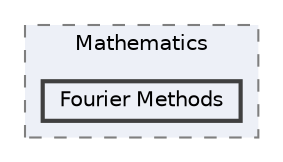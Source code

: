 digraph "C:/GIT 2/numerics/.NET 8.0/Numerics/Mathematics/Fourier Methods"
{
 // LATEX_PDF_SIZE
  bgcolor="transparent";
  edge [fontname=Helvetica,fontsize=10,labelfontname=Helvetica,labelfontsize=10];
  node [fontname=Helvetica,fontsize=10,shape=box,height=0.2,width=0.4];
  compound=true
  subgraph clusterdir_d1deb202fd220e7cbb974811412816bd {
    graph [ bgcolor="#edf0f7", pencolor="grey50", label="Mathematics", fontname=Helvetica,fontsize=10 style="filled,dashed", URL="dir_d1deb202fd220e7cbb974811412816bd.html",tooltip=""]
  dir_f130de1fbe422884695afee96b156d5e [label="Fourier Methods", fillcolor="#edf0f7", color="grey25", style="filled,bold", URL="dir_f130de1fbe422884695afee96b156d5e.html",tooltip=""];
  }
}

